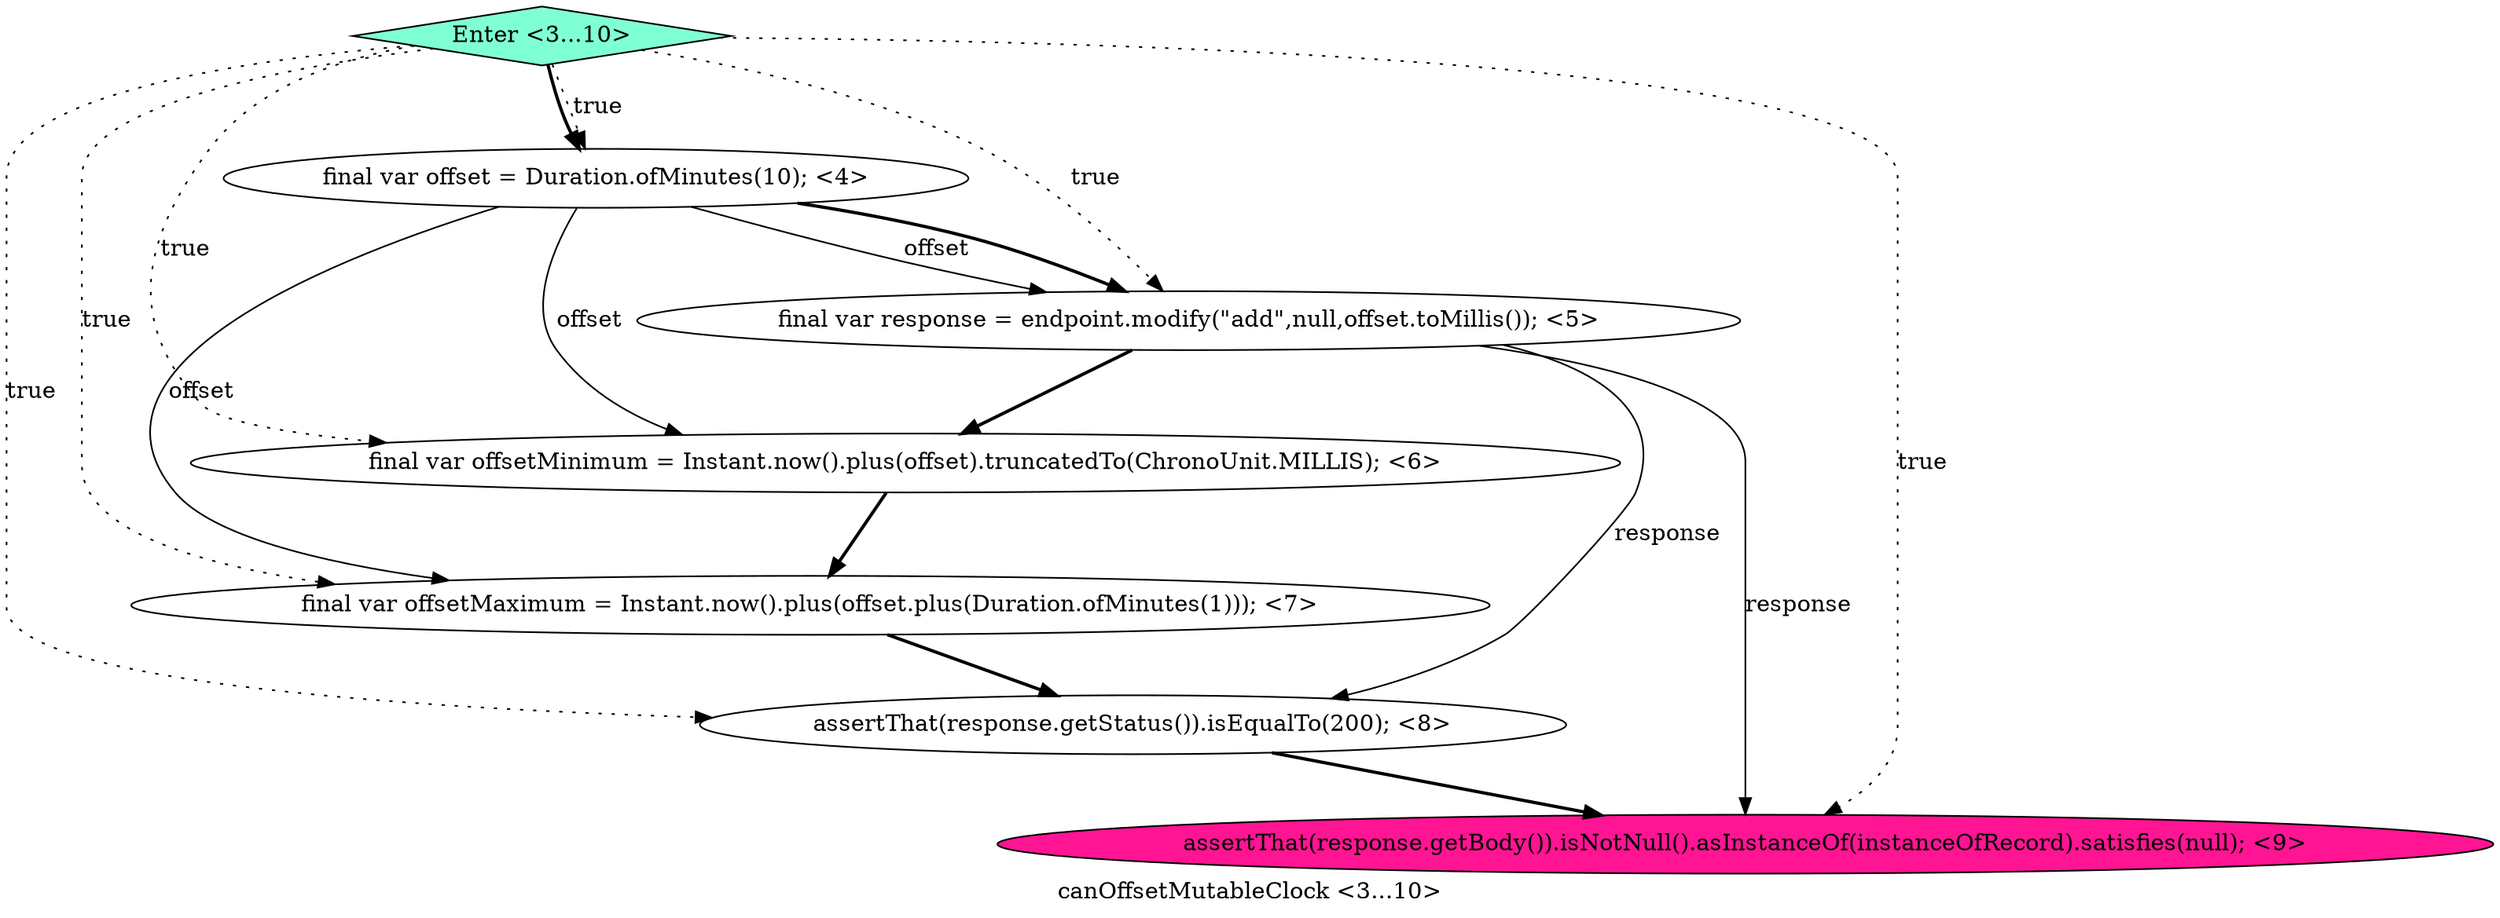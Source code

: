digraph PDG {
label = "canOffsetMutableClock <3...10>";
0.2 [style = filled, label = "final var offsetMinimum = Instant.now().plus(offset).truncatedTo(ChronoUnit.MILLIS); <6>", fillcolor = white, shape = ellipse];
0.4 [style = filled, label = "assertThat(response.getStatus()).isEqualTo(200); <8>", fillcolor = white, shape = ellipse];
0.0 [style = filled, label = "final var offset = Duration.ofMinutes(10); <4>", fillcolor = white, shape = ellipse];
0.1 [style = filled, label = "final var response = endpoint.modify(\"add\",null,offset.toMillis()); <5>", fillcolor = white, shape = ellipse];
0.3 [style = filled, label = "final var offsetMaximum = Instant.now().plus(offset.plus(Duration.ofMinutes(1))); <7>", fillcolor = white, shape = ellipse];
0.6 [style = filled, label = "Enter <3...10>", fillcolor = aquamarine, shape = diamond];
0.5 [style = filled, label = "assertThat(response.getBody()).isNotNull().asInstanceOf(instanceOfRecord).satisfies(null); <9>", fillcolor = deeppink, shape = ellipse];
0.0 -> 0.1 [style = solid, label="offset"];
0.0 -> 0.1 [style = bold, label=""];
0.0 -> 0.2 [style = solid, label="offset"];
0.0 -> 0.3 [style = solid, label="offset"];
0.1 -> 0.2 [style = bold, label=""];
0.1 -> 0.4 [style = solid, label="response"];
0.1 -> 0.5 [style = solid, label="response"];
0.2 -> 0.3 [style = bold, label=""];
0.3 -> 0.4 [style = bold, label=""];
0.4 -> 0.5 [style = bold, label=""];
0.6 -> 0.0 [style = dotted, label="true"];
0.6 -> 0.0 [style = bold, label=""];
0.6 -> 0.1 [style = dotted, label="true"];
0.6 -> 0.2 [style = dotted, label="true"];
0.6 -> 0.3 [style = dotted, label="true"];
0.6 -> 0.4 [style = dotted, label="true"];
0.6 -> 0.5 [style = dotted, label="true"];
}
